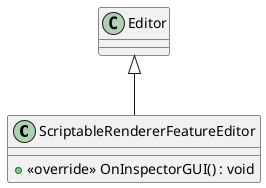 @startuml
class ScriptableRendererFeatureEditor {
    + <<override>> OnInspectorGUI() : void
}
Editor <|-- ScriptableRendererFeatureEditor
@enduml
